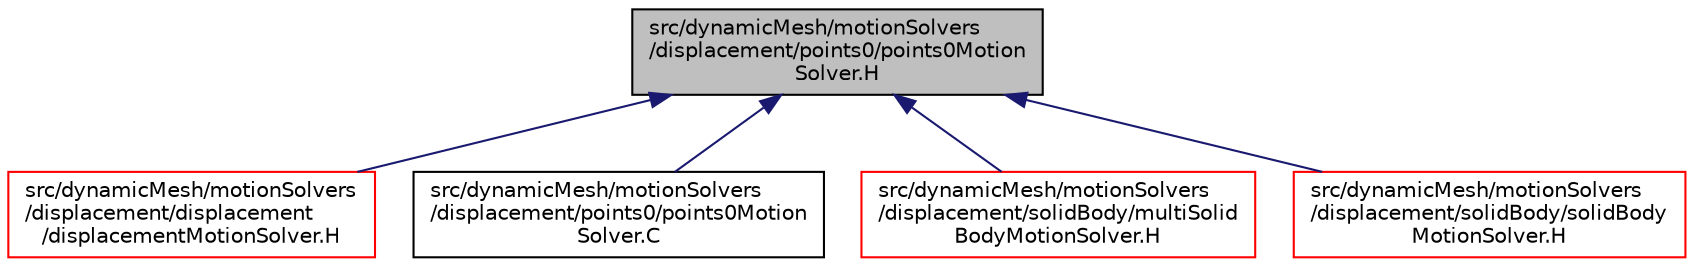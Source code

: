digraph "src/dynamicMesh/motionSolvers/displacement/points0/points0MotionSolver.H"
{
  bgcolor="transparent";
  edge [fontname="Helvetica",fontsize="10",labelfontname="Helvetica",labelfontsize="10"];
  node [fontname="Helvetica",fontsize="10",shape=record];
  Node1 [label="src/dynamicMesh/motionSolvers\l/displacement/points0/points0Motion\lSolver.H",height=0.2,width=0.4,color="black", fillcolor="grey75", style="filled" fontcolor="black"];
  Node1 -> Node2 [dir="back",color="midnightblue",fontsize="10",style="solid",fontname="Helvetica"];
  Node2 [label="src/dynamicMesh/motionSolvers\l/displacement/displacement\l/displacementMotionSolver.H",height=0.2,width=0.4,color="red",URL="$displacementMotionSolver_8H.html"];
  Node1 -> Node3 [dir="back",color="midnightblue",fontsize="10",style="solid",fontname="Helvetica"];
  Node3 [label="src/dynamicMesh/motionSolvers\l/displacement/points0/points0Motion\lSolver.C",height=0.2,width=0.4,color="black",URL="$points0MotionSolver_8C.html"];
  Node1 -> Node4 [dir="back",color="midnightblue",fontsize="10",style="solid",fontname="Helvetica"];
  Node4 [label="src/dynamicMesh/motionSolvers\l/displacement/solidBody/multiSolid\lBodyMotionSolver.H",height=0.2,width=0.4,color="red",URL="$multiSolidBodyMotionSolver_8H.html"];
  Node1 -> Node5 [dir="back",color="midnightblue",fontsize="10",style="solid",fontname="Helvetica"];
  Node5 [label="src/dynamicMesh/motionSolvers\l/displacement/solidBody/solidBody\lMotionSolver.H",height=0.2,width=0.4,color="red",URL="$solidBodyMotionSolver_8H.html"];
}
